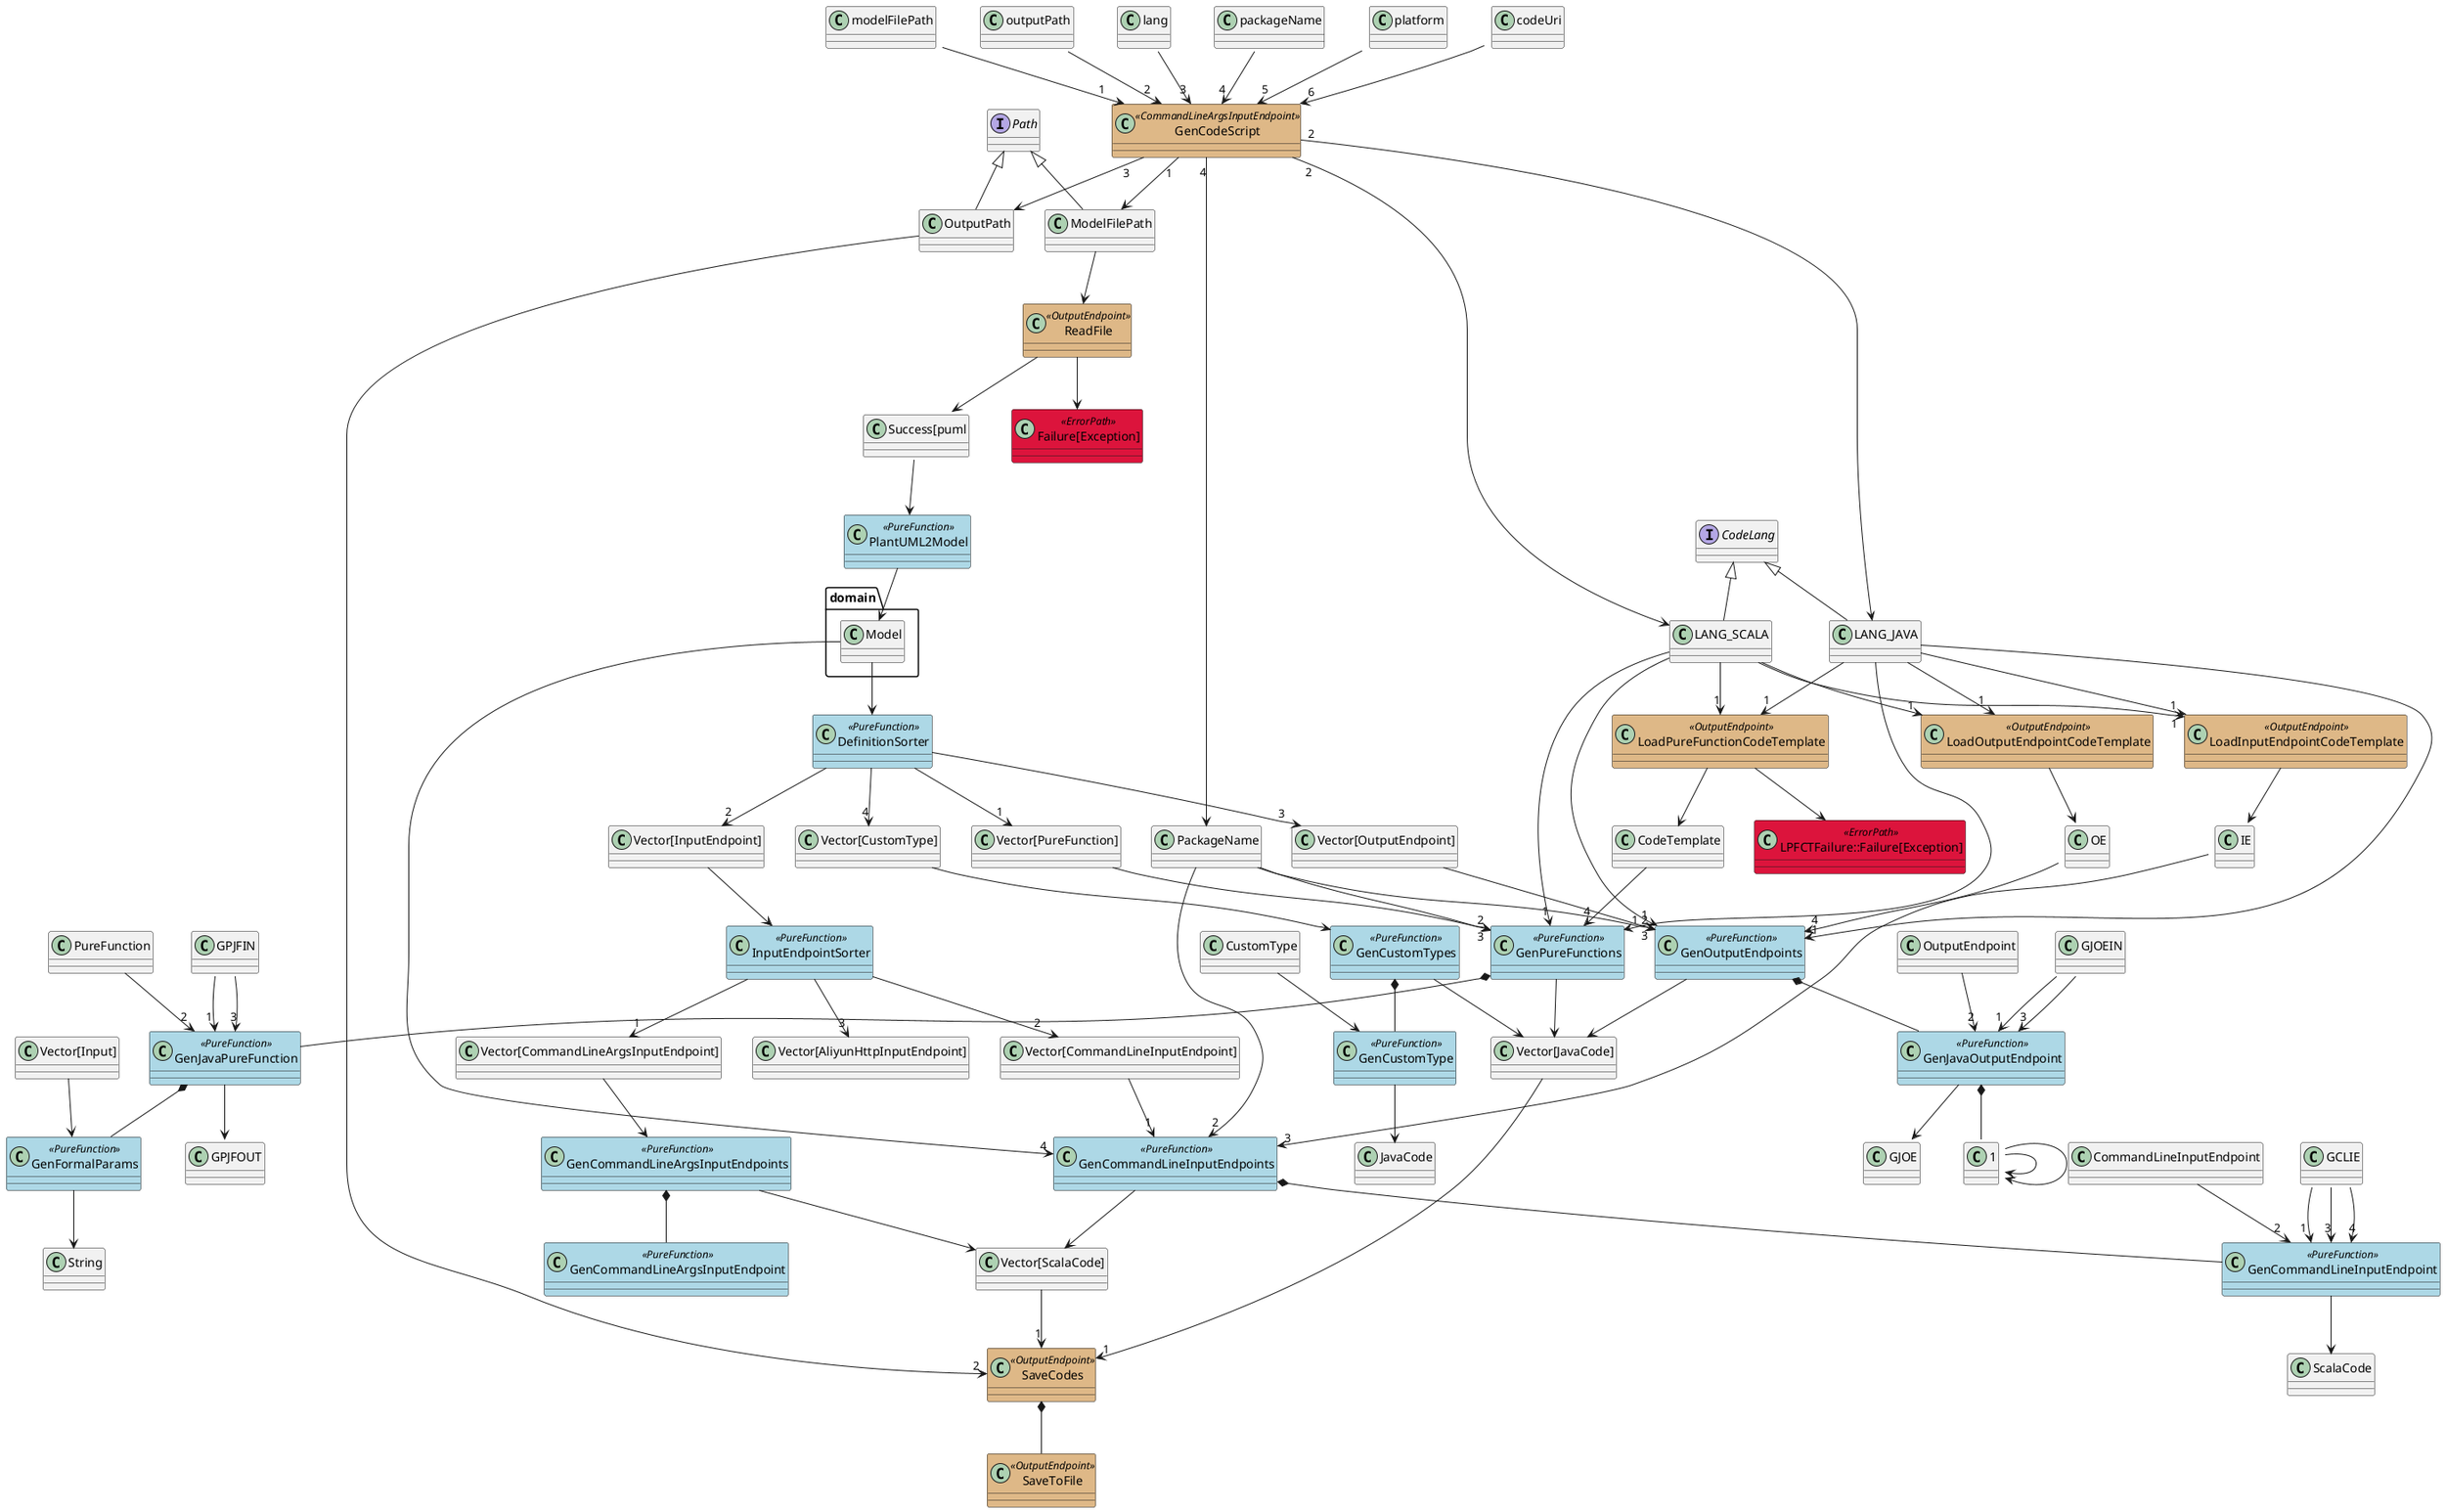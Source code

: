 @startuml
skinparam class {
	BackgroundColor<<CommandLineInputEndpoint>> BurlyWood
	BackgroundColor<<CommandLineArgsInputEndpoint>> BurlyWood
	BackgroundColor<<AliyunHttpInputEndpoint>> BurlyWood
	BackgroundColor<<OutputEndpoint>> BurlyWood
	BackgroundColor<<PureFunction>> LightBlue
	BackgroundColor<<AlternativePath>> LightGrey
	BackgroundColor<<ErrorPath>> Crimson
}

class GenCodeScript <<CommandLineArgsInputEndpoint>>
class ReadFile <<OutputEndpoint>>
class PlantUML2Model <<PureFunction>>
class GenPureFunctions <<PureFunction>>
class GenJavaPureFunction <<PureFunction>>
class GenOutputEndpoints <<PureFunction>>
class GenJavaOutputEndpoint <<PureFunction>>
class GenCommandLineArgsInputEndpoints <<PureFunction>>
class GenCommandLineArgsInputEndpoint <<PureFunction>>
class GenCommandLineInputEndpoints <<PureFunction>>
class GenCommandLineInputEndpoint <<PureFunction>>
class GenCustomTypes <<PureFunction>>
class GenCustomType <<PureFunction>>
class DefinitionSorter <<PureFunction>>
class InputEndpointSorter <<PureFunction>>
class SaveCodes <<OutputEndpoint>>
class SaveToFile <<OutputEndpoint>>
class "Failure[Exception]" <<ErrorPath>>
class "LPFCTFailure::Failure[Exception]" <<ErrorPath>>
class LoadPureFunctionCodeTemplate <<OutputEndpoint>>
class LoadOutputEndpointCodeTemplate <<OutputEndpoint>>
class LoadInputEndpointCodeTemplate <<OutputEndpoint>>
class GenFormalParams <<PureFunction>>
interface CodeLang
CodeLang <|-- LANG_JAVA
CodeLang <|-- LANG_SCALA
interface Path
Path <|-- OutputPath
Path <|-- ModelFilePath

modelFilePath::String --> "1" GenCodeScript
outputPath::String --> "2" GenCodeScript
lang::String --> "3" GenCodeScript
packageName::String --> "4" GenCodeScript
platform::String --> "5" GenCodeScript
codeUri::String --> "6" GenCodeScript
GenCodeScript "1" --> ModelFilePath
GenCodeScript "2" --> LANG_JAVA
GenCodeScript "2" --> LANG_SCALA
GenCodeScript "3" --> OutputPath
GenCodeScript "4" --> PackageName

"Vector[Input]" --> GenFormalParams
GenFormalParams --> String
GenJavaPureFunction *-- GenFormalParams

"1::Vector[Input]" --> 1::GenFormalParams
1::GenFormalParams --> 1::String
GenJavaOutputEndpoint *-- 1::GenFormalParams

LANG_JAVA --> "1" GenPureFunctions
LANG_SCALA --> "1" GenPureFunctions
LANG_JAVA --> "1" LoadPureFunctionCodeTemplate
LANG_SCALA --> "1" LoadPureFunctionCodeTemplate
LANG_JAVA --> "1" GenOutputEndpoints
LANG_SCALA --> "1" GenOutputEndpoints
LANG_JAVA --> "1" LoadOutputEndpointCodeTemplate
LANG_SCALA --> "1" LoadOutputEndpointCodeTemplate
LANG_JAVA --> "1" LoadInputEndpointCodeTemplate
LANG_SCALA --> "1" LoadInputEndpointCodeTemplate
LoadPureFunctionCodeTemplate --> CodeTemplate
LoadPureFunctionCodeTemplate --> "LPFCTFailure::Failure[Exception]"
LoadOutputEndpointCodeTemplate --> "OE::CodeTemplate"
LoadInputEndpointCodeTemplate --> "IE::CodeTemplate"
CodeTemplate --> "4" GenPureFunctions
"OE::CodeTemplate" --> "4" GenOutputEndpoints
"IE::CodeTemplate" --> "3" GenCommandLineInputEndpoints
ModelFilePath --> ReadFile
ReadFile --> "Success[puml::String]"
ReadFile --> "Failure[Exception]"
"Success[puml::String]" --> PlantUML2Model
PlantUML2Model --> domain.Model
domain.Model --> DefinitionSorter
DefinitionSorter --> "1" "Vector[PureFunction]"
DefinitionSorter --> "2" "Vector[InputEndpoint]"
DefinitionSorter --> "3" "Vector[OutputEndpoint]"
DefinitionSorter --> "4" "Vector[CustomType]"
"Vector[InputEndpoint]" --> InputEndpointSorter
InputEndpointSorter --> "1" "Vector[CommandLineArgsInputEndpoint]"
InputEndpointSorter --> "2" "Vector[CommandLineInputEndpoint]"
InputEndpointSorter --> "3" "Vector[AliyunHttpInputEndpoint]"
"Vector[PureFunction]" --> "2" GenPureFunctions
"Vector[CustomType]" --> GenCustomTypes
GenCustomTypes --> "Vector[JavaCode]"
GenCustomTypes *-- GenCustomType
CustomType --> GenCustomType
GenCustomType --> JavaCode
PackageName --> "3" GenPureFunctions
PackageName --> "3" GenOutputEndpoints
GenPureFunctions --> "Vector[JavaCode]"
GenPureFunctions *-- GenJavaPureFunction
GPJFIN::PackageName --> "1" GenJavaPureFunction
PureFunction --> "2" GenJavaPureFunction
GPJFIN::CodeTemplate --> "3" GenJavaPureFunction
GenJavaPureFunction --> GPJFOUT::JavaCode
"Vector[OutputEndpoint]" --> "2" GenOutputEndpoints
GenOutputEndpoints --> "Vector[JavaCode]"
GenOutputEndpoints *-- GenJavaOutputEndpoint
GJOEIN::PackageName --> "1" GenJavaOutputEndpoint
OutputEndpoint --> "2" GenJavaOutputEndpoint
GJOEIN::CodeTemplate --> "3" GenJavaOutputEndpoint
GenJavaOutputEndpoint --> GJOE::JavaCode
"Vector[CommandLineArgsInputEndpoint]" --> GenCommandLineArgsInputEndpoints
GenCommandLineArgsInputEndpoints --> "Vector[ScalaCode]"
GenCommandLineArgsInputEndpoints *-- GenCommandLineArgsInputEndpoint
"Vector[CommandLineInputEndpoint]" --> "1" GenCommandLineInputEndpoints
PackageName --> "2" GenCommandLineInputEndpoints
domain.Model --> "4" GenCommandLineInputEndpoints
GenCommandLineInputEndpoints --> "Vector[ScalaCode]"
GenCommandLineInputEndpoints *-- GenCommandLineInputEndpoint
GCLIE::PackageName --> "1" GenCommandLineInputEndpoint
CommandLineInputEndpoint --> "2" GenCommandLineInputEndpoint
GCLIE::CodeTemplate --> "3" GenCommandLineInputEndpoint
GCLIE::domain.Model --> "4" GenCommandLineInputEndpoint
GenCommandLineInputEndpoint --> ScalaCode
"Vector[ScalaCode]" --> "1" SaveCodes
"Vector[JavaCode]" --> "1" SaveCodes
OutputPath --> "2" SaveCodes
SaveCodes *-- SaveToFile
@enduml